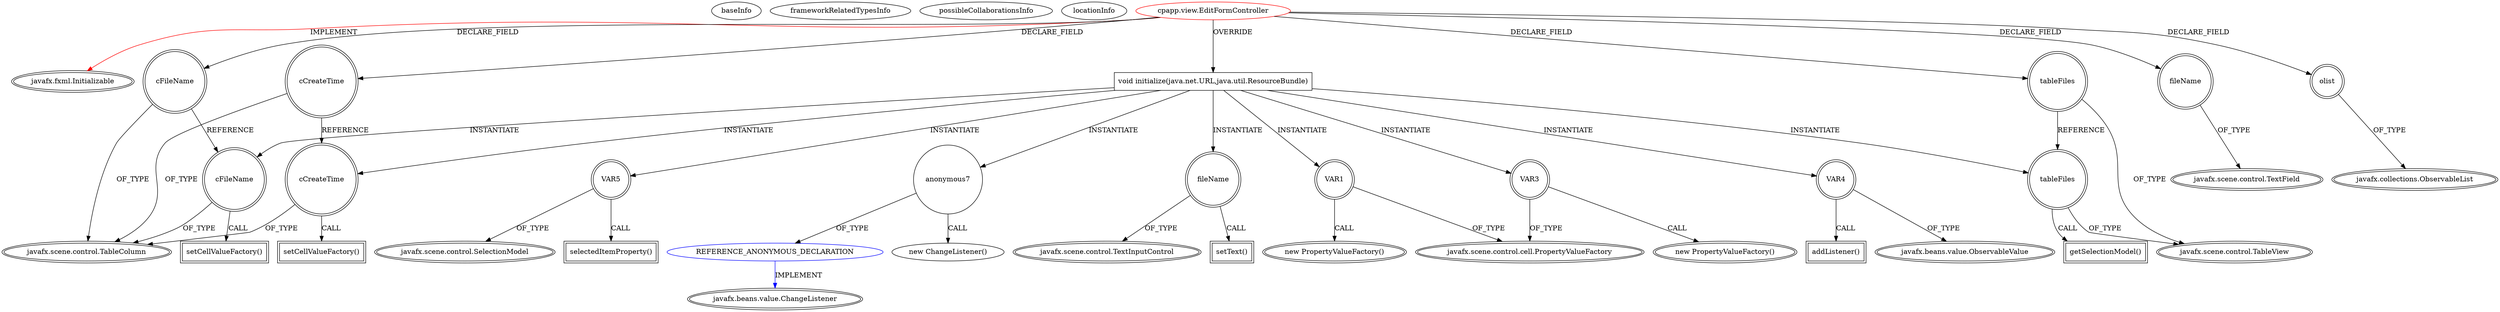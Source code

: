digraph {
baseInfo[graphId=2744,category="extension_graph",isAnonymous=false,possibleRelation=true]
frameworkRelatedTypesInfo[0="javafx.fxml.Initializable"]
possibleCollaborationsInfo[0="2744~OVERRIDING_METHOD_DECLARATION-INSTANTIATION-~javafx.fxml.Initializable ~javafx.beans.value.ChangeListener ~false~true"]
locationInfo[projectName="gleba-cppoints",filePath="/gleba-cppoints/cppoints-master/src/cpapp/view/EditFormController.java",contextSignature="EditFormController",graphId="2744"]
0[label="cpapp.view.EditFormController",vertexType="ROOT_CLIENT_CLASS_DECLARATION",isFrameworkType=false,color=red]
1[label="javafx.fxml.Initializable",vertexType="FRAMEWORK_INTERFACE_TYPE",isFrameworkType=true,peripheries=2]
2[label="cCreateTime",vertexType="FIELD_DECLARATION",isFrameworkType=true,peripheries=2,shape=circle]
3[label="javafx.scene.control.TableColumn",vertexType="FRAMEWORK_CLASS_TYPE",isFrameworkType=true,peripheries=2]
4[label="cFileName",vertexType="FIELD_DECLARATION",isFrameworkType=true,peripheries=2,shape=circle]
6[label="fileName",vertexType="FIELD_DECLARATION",isFrameworkType=true,peripheries=2,shape=circle]
7[label="javafx.scene.control.TextField",vertexType="FRAMEWORK_CLASS_TYPE",isFrameworkType=true,peripheries=2]
8[label="olist",vertexType="FIELD_DECLARATION",isFrameworkType=true,peripheries=2,shape=circle]
9[label="javafx.collections.ObservableList",vertexType="FRAMEWORK_INTERFACE_TYPE",isFrameworkType=true,peripheries=2]
10[label="tableFiles",vertexType="FIELD_DECLARATION",isFrameworkType=true,peripheries=2,shape=circle]
11[label="javafx.scene.control.TableView",vertexType="FRAMEWORK_CLASS_TYPE",isFrameworkType=true,peripheries=2]
12[label="void initialize(java.net.URL,java.util.ResourceBundle)",vertexType="OVERRIDING_METHOD_DECLARATION",isFrameworkType=false,shape=box]
13[label="cCreateTime",vertexType="VARIABLE_EXPRESION",isFrameworkType=true,peripheries=2,shape=circle]
14[label="setCellValueFactory()",vertexType="INSIDE_CALL",isFrameworkType=true,peripheries=2,shape=box]
17[label="VAR1",vertexType="VARIABLE_EXPRESION",isFrameworkType=true,peripheries=2,shape=circle]
18[label="javafx.scene.control.cell.PropertyValueFactory",vertexType="FRAMEWORK_CLASS_TYPE",isFrameworkType=true,peripheries=2]
16[label="new PropertyValueFactory()",vertexType="CONSTRUCTOR_CALL",isFrameworkType=true,peripheries=2]
19[label="cFileName",vertexType="VARIABLE_EXPRESION",isFrameworkType=true,peripheries=2,shape=circle]
20[label="setCellValueFactory()",vertexType="INSIDE_CALL",isFrameworkType=true,peripheries=2,shape=box]
23[label="VAR3",vertexType="VARIABLE_EXPRESION",isFrameworkType=true,peripheries=2,shape=circle]
22[label="new PropertyValueFactory()",vertexType="CONSTRUCTOR_CALL",isFrameworkType=true,peripheries=2]
25[label="VAR4",vertexType="VARIABLE_EXPRESION",isFrameworkType=true,peripheries=2,shape=circle]
27[label="javafx.beans.value.ObservableValue",vertexType="FRAMEWORK_INTERFACE_TYPE",isFrameworkType=true,peripheries=2]
26[label="addListener()",vertexType="INSIDE_CALL",isFrameworkType=true,peripheries=2,shape=box]
28[label="VAR5",vertexType="VARIABLE_EXPRESION",isFrameworkType=true,peripheries=2,shape=circle]
30[label="javafx.scene.control.SelectionModel",vertexType="FRAMEWORK_CLASS_TYPE",isFrameworkType=true,peripheries=2]
29[label="selectedItemProperty()",vertexType="INSIDE_CALL",isFrameworkType=true,peripheries=2,shape=box]
31[label="tableFiles",vertexType="VARIABLE_EXPRESION",isFrameworkType=true,peripheries=2,shape=circle]
32[label="getSelectionModel()",vertexType="INSIDE_CALL",isFrameworkType=true,peripheries=2,shape=box]
35[label="anonymous7",vertexType="VARIABLE_EXPRESION",isFrameworkType=false,shape=circle]
36[label="REFERENCE_ANONYMOUS_DECLARATION",vertexType="REFERENCE_ANONYMOUS_DECLARATION",isFrameworkType=false,color=blue]
37[label="javafx.beans.value.ChangeListener",vertexType="FRAMEWORK_INTERFACE_TYPE",isFrameworkType=true,peripheries=2]
34[label="new ChangeListener()",vertexType="CONSTRUCTOR_CALL",isFrameworkType=false]
38[label="fileName",vertexType="VARIABLE_EXPRESION",isFrameworkType=true,peripheries=2,shape=circle]
40[label="javafx.scene.control.TextInputControl",vertexType="FRAMEWORK_CLASS_TYPE",isFrameworkType=true,peripheries=2]
39[label="setText()",vertexType="INSIDE_CALL",isFrameworkType=true,peripheries=2,shape=box]
0->1[label="IMPLEMENT",color=red]
0->2[label="DECLARE_FIELD"]
2->3[label="OF_TYPE"]
0->4[label="DECLARE_FIELD"]
4->3[label="OF_TYPE"]
0->6[label="DECLARE_FIELD"]
6->7[label="OF_TYPE"]
0->8[label="DECLARE_FIELD"]
8->9[label="OF_TYPE"]
0->10[label="DECLARE_FIELD"]
10->11[label="OF_TYPE"]
0->12[label="OVERRIDE"]
12->13[label="INSTANTIATE"]
2->13[label="REFERENCE"]
13->3[label="OF_TYPE"]
13->14[label="CALL"]
12->17[label="INSTANTIATE"]
17->18[label="OF_TYPE"]
17->16[label="CALL"]
12->19[label="INSTANTIATE"]
4->19[label="REFERENCE"]
19->3[label="OF_TYPE"]
19->20[label="CALL"]
12->23[label="INSTANTIATE"]
23->18[label="OF_TYPE"]
23->22[label="CALL"]
12->25[label="INSTANTIATE"]
25->27[label="OF_TYPE"]
25->26[label="CALL"]
12->28[label="INSTANTIATE"]
28->30[label="OF_TYPE"]
28->29[label="CALL"]
12->31[label="INSTANTIATE"]
10->31[label="REFERENCE"]
31->11[label="OF_TYPE"]
31->32[label="CALL"]
12->35[label="INSTANTIATE"]
36->37[label="IMPLEMENT",color=blue]
35->36[label="OF_TYPE"]
35->34[label="CALL"]
12->38[label="INSTANTIATE"]
38->40[label="OF_TYPE"]
38->39[label="CALL"]
}
